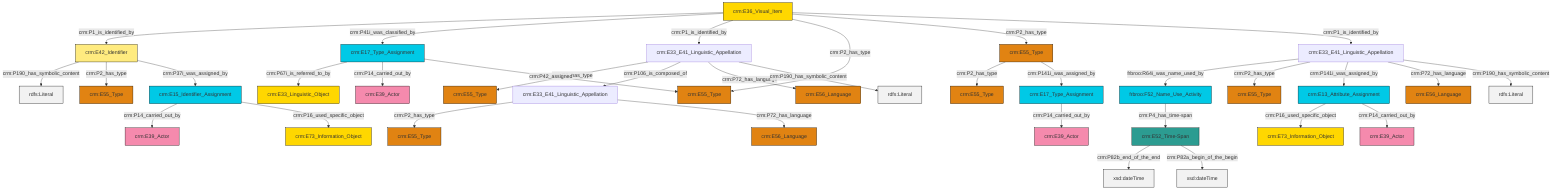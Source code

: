 graph TD
classDef Literal fill:#f2f2f2,stroke:#000000;
classDef CRM_Entity fill:#FFFFFF,stroke:#000000;
classDef Temporal_Entity fill:#00C9E6, stroke:#000000;
classDef Type fill:#E18312, stroke:#000000;
classDef Time-Span fill:#2C9C91, stroke:#000000;
classDef Appellation fill:#FFEB7F, stroke:#000000;
classDef Place fill:#008836, stroke:#000000;
classDef Persistent_Item fill:#B266B2, stroke:#000000;
classDef Conceptual_Object fill:#FFD700, stroke:#000000;
classDef Physical_Thing fill:#D2B48C, stroke:#000000;
classDef Actor fill:#f58aad, stroke:#000000;
classDef PC_Classes fill:#4ce600, stroke:#000000;
classDef Multi fill:#cccccc,stroke:#000000;

0["crm:E52_Time-Span"]:::Time-Span -->|crm:P82b_end_of_the_end| 1[xsd:dateTime]:::Literal
2["crm:E17_Type_Assignment"]:::Temporal_Entity -->|crm:P67i_is_referred_to_by| 3["crm:E33_Linguistic_Object"]:::Conceptual_Object
4["crm:E36_Visual_Item"]:::Conceptual_Object -->|crm:P1_is_identified_by| 5["crm:E42_Identifier"]:::Appellation
4["crm:E36_Visual_Item"]:::Conceptual_Object -->|crm:P41i_was_classified_by| 2["crm:E17_Type_Assignment"]:::Temporal_Entity
6["crm:E17_Type_Assignment"]:::Temporal_Entity -->|crm:P14_carried_out_by| 7["crm:E39_Actor"]:::Actor
0["crm:E52_Time-Span"]:::Time-Span -->|crm:P82a_begin_of_the_begin| 8[xsd:dateTime]:::Literal
9["crm:E55_Type"]:::Type -->|crm:P2_has_type| 10["crm:E55_Type"]:::Type
5["crm:E42_Identifier"]:::Appellation -->|crm:P190_has_symbolic_content| 17[rdfs:Literal]:::Literal
4["crm:E36_Visual_Item"]:::Conceptual_Object -->|crm:P1_is_identified_by| 20["crm:E33_E41_Linguistic_Appellation"]:::Default
21["crm:E15_Identifier_Assignment"]:::Temporal_Entity -->|crm:P14_carried_out_by| 11["crm:E39_Actor"]:::Actor
21["crm:E15_Identifier_Assignment"]:::Temporal_Entity -->|crm:P16_used_specific_object| 22["crm:E73_Information_Object"]:::Conceptual_Object
2["crm:E17_Type_Assignment"]:::Temporal_Entity -->|crm:P14_carried_out_by| 27["crm:E39_Actor"]:::Actor
20["crm:E33_E41_Linguistic_Appellation"]:::Default -->|crm:P2_has_type| 13["crm:E55_Type"]:::Type
20["crm:E33_E41_Linguistic_Appellation"]:::Default -->|crm:P106_is_composed_of| 15["crm:E33_E41_Linguistic_Appellation"]:::Default
36["crm:E13_Attribute_Assignment"]:::Temporal_Entity -->|crm:P16_used_specific_object| 30["crm:E73_Information_Object"]:::Conceptual_Object
15["crm:E33_E41_Linguistic_Appellation"]:::Default -->|crm:P2_has_type| 39["crm:E55_Type"]:::Type
36["crm:E13_Attribute_Assignment"]:::Temporal_Entity -->|crm:P14_carried_out_by| 45["crm:E39_Actor"]:::Actor
4["crm:E36_Visual_Item"]:::Conceptual_Object -->|crm:P2_has_type| 47["crm:E55_Type"]:::Type
23["frbroo:F52_Name_Use_Activity"]:::Temporal_Entity -->|crm:P4_has_time-span| 0["crm:E52_Time-Span"]:::Time-Span
33["crm:E33_E41_Linguistic_Appellation"]:::Default -->|frbroo:R64i_was_name_used_by| 23["frbroo:F52_Name_Use_Activity"]:::Temporal_Entity
5["crm:E42_Identifier"]:::Appellation -->|crm:P2_has_type| 50["crm:E55_Type"]:::Type
20["crm:E33_E41_Linguistic_Appellation"]:::Default -->|crm:P72_has_language| 41["crm:E56_Language"]:::Type
33["crm:E33_E41_Linguistic_Appellation"]:::Default -->|crm:P2_has_type| 25["crm:E55_Type"]:::Type
4["crm:E36_Visual_Item"]:::Conceptual_Object -->|crm:P2_has_type| 9["crm:E55_Type"]:::Type
9["crm:E55_Type"]:::Type -->|crm:P141i_was_assigned_by| 6["crm:E17_Type_Assignment"]:::Temporal_Entity
4["crm:E36_Visual_Item"]:::Conceptual_Object -->|crm:P1_is_identified_by| 33["crm:E33_E41_Linguistic_Appellation"]:::Default
33["crm:E33_E41_Linguistic_Appellation"]:::Default -->|crm:P141i_was_assigned_by| 36["crm:E13_Attribute_Assignment"]:::Temporal_Entity
15["crm:E33_E41_Linguistic_Appellation"]:::Default -->|crm:P72_has_language| 37["crm:E56_Language"]:::Type
5["crm:E42_Identifier"]:::Appellation -->|crm:P37i_was_assigned_by| 21["crm:E15_Identifier_Assignment"]:::Temporal_Entity
2["crm:E17_Type_Assignment"]:::Temporal_Entity -->|crm:P42_assigned| 47["crm:E55_Type"]:::Type
20["crm:E33_E41_Linguistic_Appellation"]:::Default -->|crm:P190_has_symbolic_content| 59[rdfs:Literal]:::Literal
33["crm:E33_E41_Linguistic_Appellation"]:::Default -->|crm:P72_has_language| 18["crm:E56_Language"]:::Type
33["crm:E33_E41_Linguistic_Appellation"]:::Default -->|crm:P190_has_symbolic_content| 62[rdfs:Literal]:::Literal